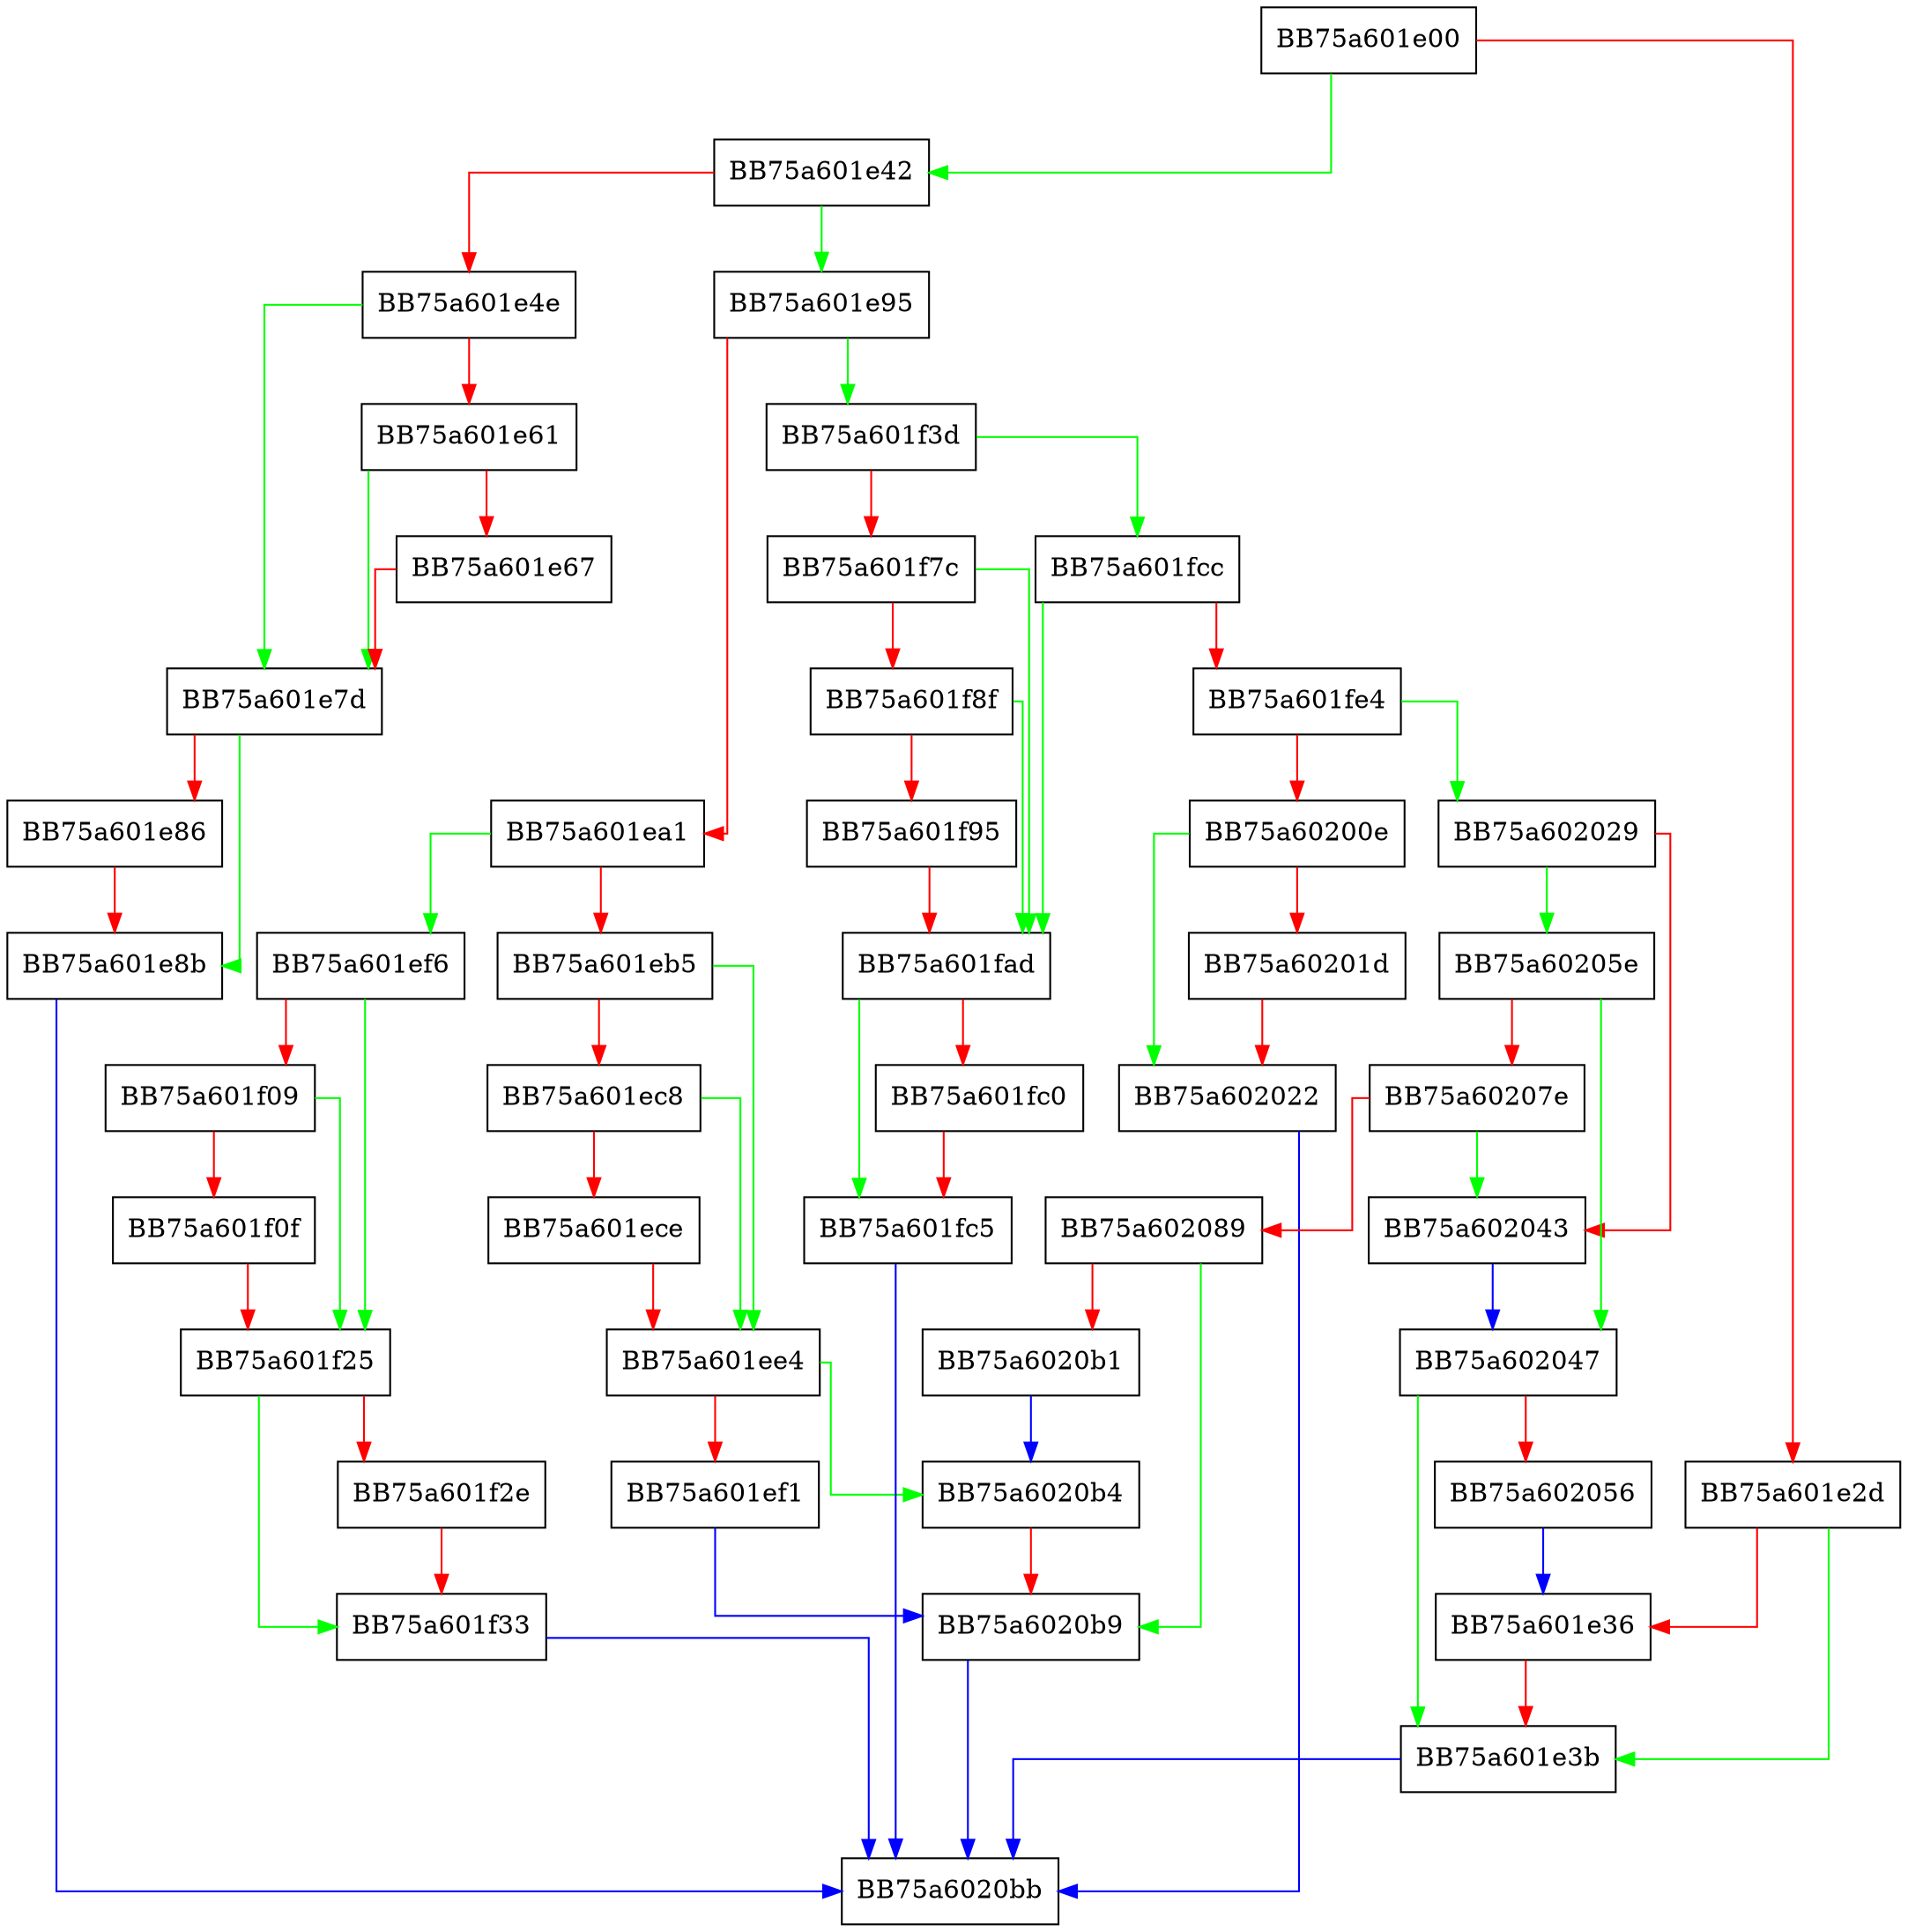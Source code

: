 digraph WriteSQLite {
  node [shape="box"];
  graph [splines=ortho];
  BB75a601e00 -> BB75a601e42 [color="green"];
  BB75a601e00 -> BB75a601e2d [color="red"];
  BB75a601e2d -> BB75a601e3b [color="green"];
  BB75a601e2d -> BB75a601e36 [color="red"];
  BB75a601e36 -> BB75a601e3b [color="red"];
  BB75a601e3b -> BB75a6020bb [color="blue"];
  BB75a601e42 -> BB75a601e95 [color="green"];
  BB75a601e42 -> BB75a601e4e [color="red"];
  BB75a601e4e -> BB75a601e7d [color="green"];
  BB75a601e4e -> BB75a601e61 [color="red"];
  BB75a601e61 -> BB75a601e7d [color="green"];
  BB75a601e61 -> BB75a601e67 [color="red"];
  BB75a601e67 -> BB75a601e7d [color="red"];
  BB75a601e7d -> BB75a601e8b [color="green"];
  BB75a601e7d -> BB75a601e86 [color="red"];
  BB75a601e86 -> BB75a601e8b [color="red"];
  BB75a601e8b -> BB75a6020bb [color="blue"];
  BB75a601e95 -> BB75a601f3d [color="green"];
  BB75a601e95 -> BB75a601ea1 [color="red"];
  BB75a601ea1 -> BB75a601ef6 [color="green"];
  BB75a601ea1 -> BB75a601eb5 [color="red"];
  BB75a601eb5 -> BB75a601ee4 [color="green"];
  BB75a601eb5 -> BB75a601ec8 [color="red"];
  BB75a601ec8 -> BB75a601ee4 [color="green"];
  BB75a601ec8 -> BB75a601ece [color="red"];
  BB75a601ece -> BB75a601ee4 [color="red"];
  BB75a601ee4 -> BB75a6020b4 [color="green"];
  BB75a601ee4 -> BB75a601ef1 [color="red"];
  BB75a601ef1 -> BB75a6020b9 [color="blue"];
  BB75a601ef6 -> BB75a601f25 [color="green"];
  BB75a601ef6 -> BB75a601f09 [color="red"];
  BB75a601f09 -> BB75a601f25 [color="green"];
  BB75a601f09 -> BB75a601f0f [color="red"];
  BB75a601f0f -> BB75a601f25 [color="red"];
  BB75a601f25 -> BB75a601f33 [color="green"];
  BB75a601f25 -> BB75a601f2e [color="red"];
  BB75a601f2e -> BB75a601f33 [color="red"];
  BB75a601f33 -> BB75a6020bb [color="blue"];
  BB75a601f3d -> BB75a601fcc [color="green"];
  BB75a601f3d -> BB75a601f7c [color="red"];
  BB75a601f7c -> BB75a601fad [color="green"];
  BB75a601f7c -> BB75a601f8f [color="red"];
  BB75a601f8f -> BB75a601fad [color="green"];
  BB75a601f8f -> BB75a601f95 [color="red"];
  BB75a601f95 -> BB75a601fad [color="red"];
  BB75a601fad -> BB75a601fc5 [color="green"];
  BB75a601fad -> BB75a601fc0 [color="red"];
  BB75a601fc0 -> BB75a601fc5 [color="red"];
  BB75a601fc5 -> BB75a6020bb [color="blue"];
  BB75a601fcc -> BB75a601fad [color="green"];
  BB75a601fcc -> BB75a601fe4 [color="red"];
  BB75a601fe4 -> BB75a602029 [color="green"];
  BB75a601fe4 -> BB75a60200e [color="red"];
  BB75a60200e -> BB75a602022 [color="green"];
  BB75a60200e -> BB75a60201d [color="red"];
  BB75a60201d -> BB75a602022 [color="red"];
  BB75a602022 -> BB75a6020bb [color="blue"];
  BB75a602029 -> BB75a60205e [color="green"];
  BB75a602029 -> BB75a602043 [color="red"];
  BB75a602043 -> BB75a602047 [color="blue"];
  BB75a602047 -> BB75a601e3b [color="green"];
  BB75a602047 -> BB75a602056 [color="red"];
  BB75a602056 -> BB75a601e36 [color="blue"];
  BB75a60205e -> BB75a602047 [color="green"];
  BB75a60205e -> BB75a60207e [color="red"];
  BB75a60207e -> BB75a602043 [color="green"];
  BB75a60207e -> BB75a602089 [color="red"];
  BB75a602089 -> BB75a6020b9 [color="green"];
  BB75a602089 -> BB75a6020b1 [color="red"];
  BB75a6020b1 -> BB75a6020b4 [color="blue"];
  BB75a6020b4 -> BB75a6020b9 [color="red"];
  BB75a6020b9 -> BB75a6020bb [color="blue"];
}